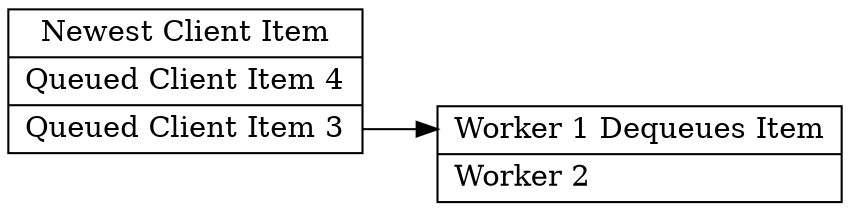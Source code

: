 digraph G {
   rankdir=LR
   node [shape=record];
   rankdir=LR
   q1 [label="Newest Client Item|Queued Client Item 4 |<n>Queued Client Item 3",shape=record];
   w1 [label="<n>Worker 1 Dequeues Item|Worker 2\l"];
   q1:n -> w1:n;
}
